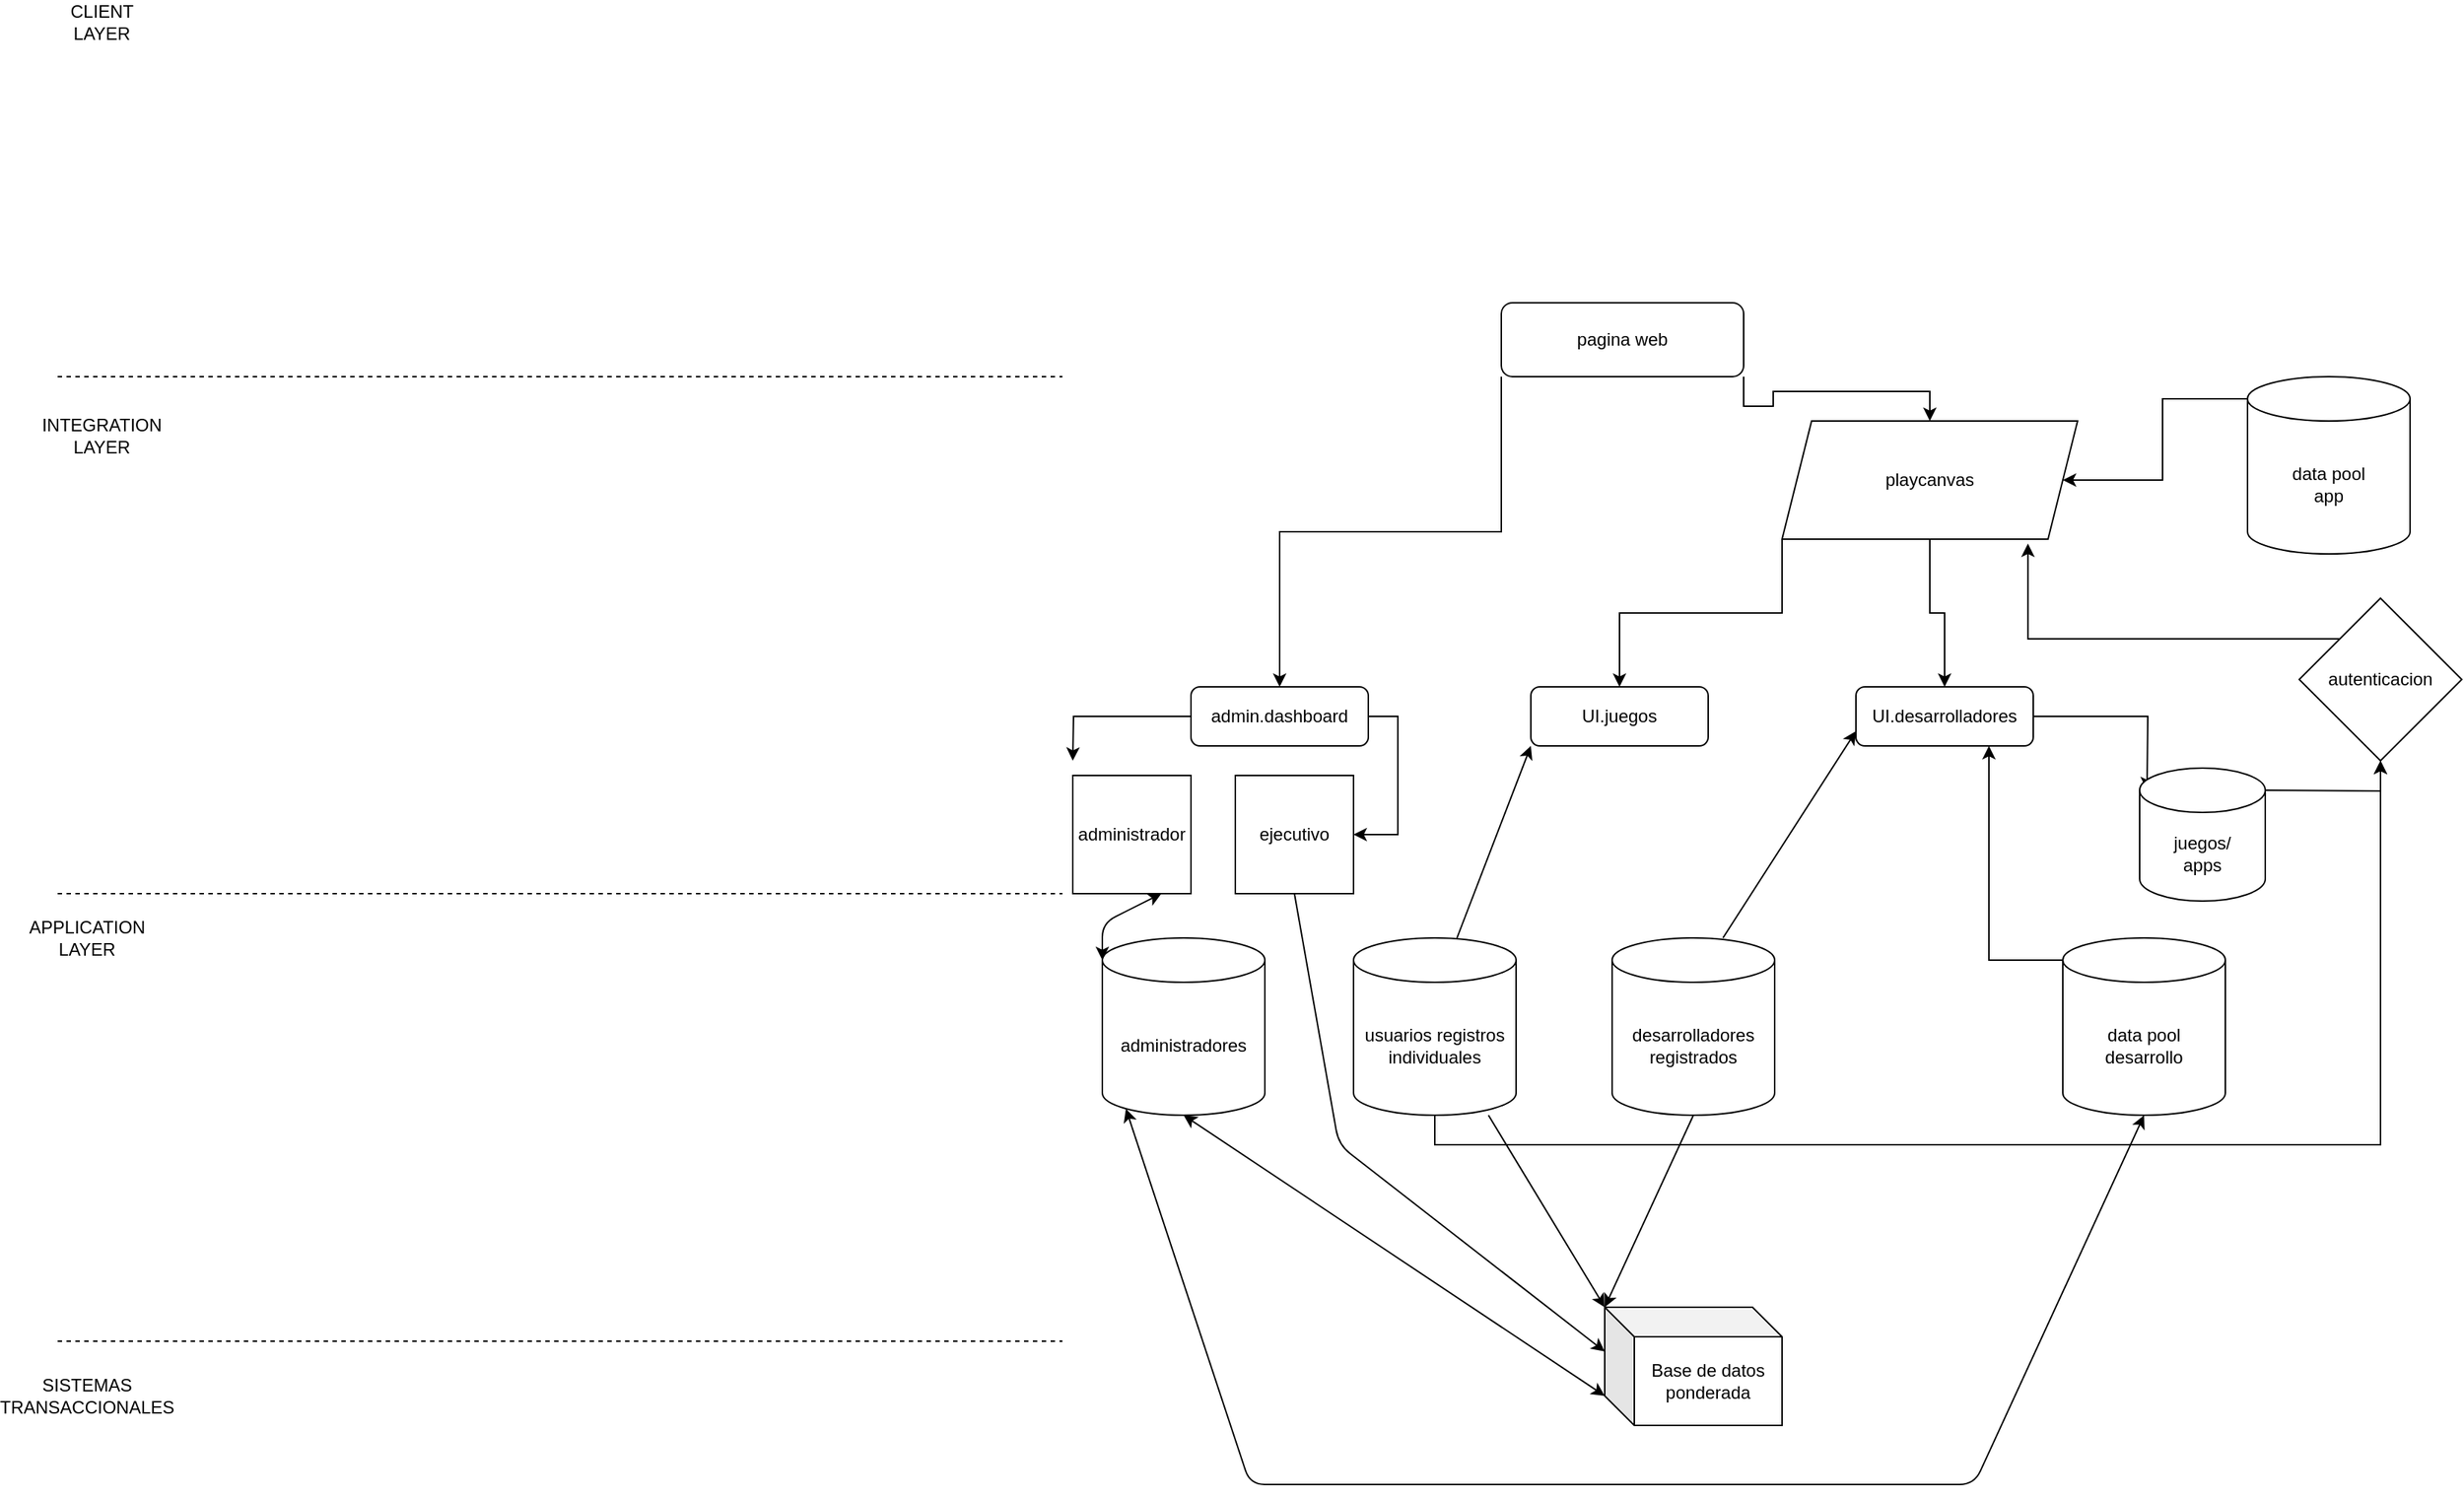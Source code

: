 <mxfile version="13.9.2" type="github">
  <diagram id="C5RBs43oDa-KdzZeNtuy" name="Page-1">
    <mxGraphModel dx="3390" dy="974" grid="1" gridSize="10" guides="1" tooltips="1" connect="1" arrows="1" fold="1" page="1" pageScale="1" pageWidth="827" pageHeight="1169" math="0" shadow="0">
      <root>
        <mxCell id="WIyWlLk6GJQsqaUBKTNV-0" />
        <mxCell id="WIyWlLk6GJQsqaUBKTNV-1" parent="WIyWlLk6GJQsqaUBKTNV-0" />
        <mxCell id="5yJbUJM4uxWNwQ9DWQAu-32" style="edgeStyle=orthogonalEdgeStyle;rounded=0;orthogonalLoop=1;jettySize=auto;html=1;exitX=0;exitY=0.5;exitDx=0;exitDy=0;" parent="WIyWlLk6GJQsqaUBKTNV-1" source="WIyWlLk6GJQsqaUBKTNV-3" edge="1">
          <mxGeometry relative="1" as="geometry">
            <mxPoint x="-113" y="540" as="targetPoint" />
          </mxGeometry>
        </mxCell>
        <mxCell id="5yJbUJM4uxWNwQ9DWQAu-33" style="edgeStyle=orthogonalEdgeStyle;rounded=0;orthogonalLoop=1;jettySize=auto;html=1;exitX=1;exitY=0.5;exitDx=0;exitDy=0;entryX=1;entryY=0.5;entryDx=0;entryDy=0;" parent="WIyWlLk6GJQsqaUBKTNV-1" source="WIyWlLk6GJQsqaUBKTNV-3" target="5yJbUJM4uxWNwQ9DWQAu-31" edge="1">
          <mxGeometry relative="1" as="geometry" />
        </mxCell>
        <mxCell id="WIyWlLk6GJQsqaUBKTNV-3" value="admin.dashboard " style="rounded=1;whiteSpace=wrap;html=1;fontSize=12;glass=0;strokeWidth=1;shadow=0;" parent="WIyWlLk6GJQsqaUBKTNV-1" vertex="1">
          <mxGeometry x="-33" y="490" width="120" height="40" as="geometry" />
        </mxCell>
        <mxCell id="5yJbUJM4uxWNwQ9DWQAu-0" value="UI.juegos" style="rounded=1;whiteSpace=wrap;html=1;fontSize=12;glass=0;strokeWidth=1;shadow=0;" parent="WIyWlLk6GJQsqaUBKTNV-1" vertex="1">
          <mxGeometry x="197" y="490" width="120" height="40" as="geometry" />
        </mxCell>
        <mxCell id="5yJbUJM4uxWNwQ9DWQAu-40" style="edgeStyle=orthogonalEdgeStyle;rounded=0;orthogonalLoop=1;jettySize=auto;html=1;exitX=1;exitY=0.5;exitDx=0;exitDy=0;" parent="WIyWlLk6GJQsqaUBKTNV-1" source="5yJbUJM4uxWNwQ9DWQAu-1" edge="1">
          <mxGeometry relative="1" as="geometry">
            <mxPoint x="614" y="560.0" as="targetPoint" />
          </mxGeometry>
        </mxCell>
        <mxCell id="5yJbUJM4uxWNwQ9DWQAu-1" value="UI.desarrolladores" style="rounded=1;whiteSpace=wrap;html=1;fontSize=12;glass=0;strokeWidth=1;shadow=0;" parent="WIyWlLk6GJQsqaUBKTNV-1" vertex="1">
          <mxGeometry x="417" y="490" width="120" height="40" as="geometry" />
        </mxCell>
        <mxCell id="5yJbUJM4uxWNwQ9DWQAu-3" value="&lt;div&gt;Base de datos &lt;br&gt;&lt;/div&gt;&lt;div&gt;ponderada&lt;br&gt;&lt;/div&gt;" style="shape=cube;whiteSpace=wrap;html=1;boundedLbl=1;backgroundOutline=1;darkOpacity=0.05;darkOpacity2=0.1;" parent="WIyWlLk6GJQsqaUBKTNV-1" vertex="1">
          <mxGeometry x="247" y="910" width="120" height="80" as="geometry" />
        </mxCell>
        <mxCell id="5yJbUJM4uxWNwQ9DWQAu-44" style="edgeStyle=orthogonalEdgeStyle;rounded=0;orthogonalLoop=1;jettySize=auto;html=1;exitX=0.5;exitY=1;exitDx=0;exitDy=0;exitPerimeter=0;" parent="WIyWlLk6GJQsqaUBKTNV-1" source="5yJbUJM4uxWNwQ9DWQAu-5" target="5yJbUJM4uxWNwQ9DWQAu-38" edge="1">
          <mxGeometry relative="1" as="geometry" />
        </mxCell>
        <mxCell id="5yJbUJM4uxWNwQ9DWQAu-5" value="usuarios registros individuales" style="shape=cylinder3;whiteSpace=wrap;html=1;boundedLbl=1;backgroundOutline=1;size=15;" parent="WIyWlLk6GJQsqaUBKTNV-1" vertex="1">
          <mxGeometry x="77" y="660" width="110" height="120" as="geometry" />
        </mxCell>
        <mxCell id="5yJbUJM4uxWNwQ9DWQAu-6" value="&lt;div&gt;desarrolladores&lt;/div&gt;&lt;div&gt;registrados&lt;br&gt;&lt;/div&gt;" style="shape=cylinder3;whiteSpace=wrap;html=1;boundedLbl=1;backgroundOutline=1;size=15;" parent="WIyWlLk6GJQsqaUBKTNV-1" vertex="1">
          <mxGeometry x="252" y="660" width="110" height="120" as="geometry" />
        </mxCell>
        <mxCell id="5yJbUJM4uxWNwQ9DWQAu-26" style="edgeStyle=orthogonalEdgeStyle;rounded=0;orthogonalLoop=1;jettySize=auto;html=1;exitX=0;exitY=0;exitDx=0;exitDy=15;exitPerimeter=0;entryX=1;entryY=0.5;entryDx=0;entryDy=0;" parent="WIyWlLk6GJQsqaUBKTNV-1" source="5yJbUJM4uxWNwQ9DWQAu-7" target="5yJbUJM4uxWNwQ9DWQAu-22" edge="1">
          <mxGeometry relative="1" as="geometry" />
        </mxCell>
        <mxCell id="5yJbUJM4uxWNwQ9DWQAu-7" value="&lt;div&gt;data pool&lt;/div&gt;&lt;div&gt;app&lt;br&gt;&lt;/div&gt;" style="shape=cylinder3;whiteSpace=wrap;html=1;boundedLbl=1;backgroundOutline=1;size=15;" parent="WIyWlLk6GJQsqaUBKTNV-1" vertex="1">
          <mxGeometry x="682" y="280" width="110" height="120" as="geometry" />
        </mxCell>
        <mxCell id="5yJbUJM4uxWNwQ9DWQAu-27" style="edgeStyle=orthogonalEdgeStyle;rounded=0;orthogonalLoop=1;jettySize=auto;html=1;exitX=0;exitY=0;exitDx=0;exitDy=15;exitPerimeter=0;entryX=0.75;entryY=1;entryDx=0;entryDy=0;" parent="WIyWlLk6GJQsqaUBKTNV-1" source="5yJbUJM4uxWNwQ9DWQAu-8" target="5yJbUJM4uxWNwQ9DWQAu-1" edge="1">
          <mxGeometry relative="1" as="geometry" />
        </mxCell>
        <mxCell id="5yJbUJM4uxWNwQ9DWQAu-8" value="&lt;div&gt;data pool&lt;/div&gt;&lt;div&gt;desarrollo&lt;br&gt;&lt;/div&gt;" style="shape=cylinder3;whiteSpace=wrap;html=1;boundedLbl=1;backgroundOutline=1;size=15;" parent="WIyWlLk6GJQsqaUBKTNV-1" vertex="1">
          <mxGeometry x="557" y="660" width="110" height="120" as="geometry" />
        </mxCell>
        <mxCell id="5yJbUJM4uxWNwQ9DWQAu-9" value="administradores" style="shape=cylinder3;whiteSpace=wrap;html=1;boundedLbl=1;backgroundOutline=1;size=15;" parent="WIyWlLk6GJQsqaUBKTNV-1" vertex="1">
          <mxGeometry x="-93" y="660" width="110" height="120" as="geometry" />
        </mxCell>
        <mxCell id="5yJbUJM4uxWNwQ9DWQAu-10" value="" style="endArrow=classic;html=1;entryX=0;entryY=0;entryDx=0;entryDy=0;entryPerimeter=0;" parent="WIyWlLk6GJQsqaUBKTNV-1" source="5yJbUJM4uxWNwQ9DWQAu-5" target="5yJbUJM4uxWNwQ9DWQAu-3" edge="1">
          <mxGeometry width="50" height="50" relative="1" as="geometry">
            <mxPoint x="147" y="720" as="sourcePoint" />
            <mxPoint x="197" y="670" as="targetPoint" />
          </mxGeometry>
        </mxCell>
        <mxCell id="5yJbUJM4uxWNwQ9DWQAu-12" value="" style="endArrow=classic;html=1;entryX=0;entryY=0;entryDx=0;entryDy=0;entryPerimeter=0;exitX=0.5;exitY=1;exitDx=0;exitDy=0;exitPerimeter=0;" parent="WIyWlLk6GJQsqaUBKTNV-1" source="5yJbUJM4uxWNwQ9DWQAu-6" target="5yJbUJM4uxWNwQ9DWQAu-3" edge="1">
          <mxGeometry width="50" height="50" relative="1" as="geometry">
            <mxPoint x="178.316" y="790" as="sourcePoint" />
            <mxPoint x="257" y="920" as="targetPoint" />
          </mxGeometry>
        </mxCell>
        <mxCell id="5yJbUJM4uxWNwQ9DWQAu-14" value="" style="endArrow=classic;html=1;exitX=0.5;exitY=0;exitDx=0;exitDy=0;exitPerimeter=0;" parent="WIyWlLk6GJQsqaUBKTNV-1" edge="1">
          <mxGeometry width="50" height="50" relative="1" as="geometry">
            <mxPoint x="147" y="660" as="sourcePoint" />
            <mxPoint x="197" y="530" as="targetPoint" />
          </mxGeometry>
        </mxCell>
        <mxCell id="5yJbUJM4uxWNwQ9DWQAu-15" value="" style="endArrow=classic;html=1;exitX=0.5;exitY=0;exitDx=0;exitDy=0;exitPerimeter=0;entryX=0;entryY=0.75;entryDx=0;entryDy=0;" parent="WIyWlLk6GJQsqaUBKTNV-1" target="5yJbUJM4uxWNwQ9DWQAu-1" edge="1">
          <mxGeometry width="50" height="50" relative="1" as="geometry">
            <mxPoint x="327" y="660" as="sourcePoint" />
            <mxPoint x="444.647" y="340" as="targetPoint" />
          </mxGeometry>
        </mxCell>
        <mxCell id="5yJbUJM4uxWNwQ9DWQAu-16" value="" style="endArrow=classic;startArrow=classic;html=1;exitX=0.5;exitY=1;exitDx=0;exitDy=0;exitPerimeter=0;entryX=0;entryY=0;entryDx=0;entryDy=60;entryPerimeter=0;" parent="WIyWlLk6GJQsqaUBKTNV-1" source="5yJbUJM4uxWNwQ9DWQAu-9" target="5yJbUJM4uxWNwQ9DWQAu-3" edge="1">
          <mxGeometry width="50" height="50" relative="1" as="geometry">
            <mxPoint x="-3" y="840" as="sourcePoint" />
            <mxPoint x="47" y="790" as="targetPoint" />
          </mxGeometry>
        </mxCell>
        <mxCell id="5yJbUJM4uxWNwQ9DWQAu-21" style="edgeStyle=orthogonalEdgeStyle;rounded=0;orthogonalLoop=1;jettySize=auto;html=1;exitX=0;exitY=1;exitDx=0;exitDy=0;entryX=0.5;entryY=0;entryDx=0;entryDy=0;" parent="WIyWlLk6GJQsqaUBKTNV-1" source="5yJbUJM4uxWNwQ9DWQAu-20" target="WIyWlLk6GJQsqaUBKTNV-3" edge="1">
          <mxGeometry relative="1" as="geometry" />
        </mxCell>
        <mxCell id="5yJbUJM4uxWNwQ9DWQAu-25" style="edgeStyle=orthogonalEdgeStyle;rounded=0;orthogonalLoop=1;jettySize=auto;html=1;exitX=1;exitY=1;exitDx=0;exitDy=0;" parent="WIyWlLk6GJQsqaUBKTNV-1" source="5yJbUJM4uxWNwQ9DWQAu-20" target="5yJbUJM4uxWNwQ9DWQAu-22" edge="1">
          <mxGeometry relative="1" as="geometry" />
        </mxCell>
        <mxCell id="5yJbUJM4uxWNwQ9DWQAu-20" value="pagina web" style="rounded=1;whiteSpace=wrap;html=1;" parent="WIyWlLk6GJQsqaUBKTNV-1" vertex="1">
          <mxGeometry x="177" y="230" width="164" height="50" as="geometry" />
        </mxCell>
        <mxCell id="5yJbUJM4uxWNwQ9DWQAu-23" style="edgeStyle=orthogonalEdgeStyle;rounded=0;orthogonalLoop=1;jettySize=auto;html=1;entryX=0.5;entryY=0;entryDx=0;entryDy=0;" parent="WIyWlLk6GJQsqaUBKTNV-1" source="5yJbUJM4uxWNwQ9DWQAu-22" target="5yJbUJM4uxWNwQ9DWQAu-1" edge="1">
          <mxGeometry relative="1" as="geometry" />
        </mxCell>
        <mxCell id="5yJbUJM4uxWNwQ9DWQAu-24" style="edgeStyle=orthogonalEdgeStyle;rounded=0;orthogonalLoop=1;jettySize=auto;html=1;exitX=0;exitY=1;exitDx=0;exitDy=0;entryX=0.5;entryY=0;entryDx=0;entryDy=0;" parent="WIyWlLk6GJQsqaUBKTNV-1" source="5yJbUJM4uxWNwQ9DWQAu-22" target="5yJbUJM4uxWNwQ9DWQAu-0" edge="1">
          <mxGeometry relative="1" as="geometry" />
        </mxCell>
        <mxCell id="5yJbUJM4uxWNwQ9DWQAu-22" value="playcanvas" style="shape=parallelogram;perimeter=parallelogramPerimeter;whiteSpace=wrap;html=1;fixedSize=1;" parent="WIyWlLk6GJQsqaUBKTNV-1" vertex="1">
          <mxGeometry x="367" y="310" width="200" height="80" as="geometry" />
        </mxCell>
        <mxCell id="5yJbUJM4uxWNwQ9DWQAu-30" value="administrador" style="whiteSpace=wrap;html=1;aspect=fixed;" parent="WIyWlLk6GJQsqaUBKTNV-1" vertex="1">
          <mxGeometry x="-113" y="550" width="80" height="80" as="geometry" />
        </mxCell>
        <mxCell id="5yJbUJM4uxWNwQ9DWQAu-31" value="ejecutivo" style="whiteSpace=wrap;html=1;aspect=fixed;" parent="WIyWlLk6GJQsqaUBKTNV-1" vertex="1">
          <mxGeometry x="-3" y="550" width="80" height="80" as="geometry" />
        </mxCell>
        <mxCell id="5yJbUJM4uxWNwQ9DWQAu-34" value="" style="endArrow=classic;startArrow=classic;html=1;entryX=0.75;entryY=1;entryDx=0;entryDy=0;exitX=0;exitY=0;exitDx=0;exitDy=15;exitPerimeter=0;" parent="WIyWlLk6GJQsqaUBKTNV-1" source="5yJbUJM4uxWNwQ9DWQAu-9" target="5yJbUJM4uxWNwQ9DWQAu-30" edge="1">
          <mxGeometry width="50" height="50" relative="1" as="geometry">
            <mxPoint x="157" y="780" as="sourcePoint" />
            <mxPoint x="207" y="730" as="targetPoint" />
            <Array as="points">
              <mxPoint x="-93" y="650" />
            </Array>
          </mxGeometry>
        </mxCell>
        <mxCell id="5yJbUJM4uxWNwQ9DWQAu-35" value="" style="endArrow=classic;startArrow=classic;html=1;exitX=0.145;exitY=1;exitDx=0;exitDy=-4.35;exitPerimeter=0;entryX=0.5;entryY=1;entryDx=0;entryDy=0;entryPerimeter=0;" parent="WIyWlLk6GJQsqaUBKTNV-1" source="5yJbUJM4uxWNwQ9DWQAu-9" target="5yJbUJM4uxWNwQ9DWQAu-8" edge="1">
          <mxGeometry width="50" height="50" relative="1" as="geometry">
            <mxPoint x="157" y="780" as="sourcePoint" />
            <mxPoint x="207" y="730" as="targetPoint" />
            <Array as="points">
              <mxPoint x="7" y="1030" />
              <mxPoint x="497" y="1030" />
            </Array>
          </mxGeometry>
        </mxCell>
        <mxCell id="5yJbUJM4uxWNwQ9DWQAu-37" value="" style="endArrow=classic;html=1;exitX=0.5;exitY=1;exitDx=0;exitDy=0;entryX=0;entryY=0;entryDx=0;entryDy=30;entryPerimeter=0;" parent="WIyWlLk6GJQsqaUBKTNV-1" source="5yJbUJM4uxWNwQ9DWQAu-31" target="5yJbUJM4uxWNwQ9DWQAu-3" edge="1">
          <mxGeometry width="50" height="50" relative="1" as="geometry">
            <mxPoint x="157" y="780" as="sourcePoint" />
            <mxPoint x="207" y="730" as="targetPoint" />
            <Array as="points">
              <mxPoint x="67" y="800" />
            </Array>
          </mxGeometry>
        </mxCell>
        <mxCell id="5yJbUJM4uxWNwQ9DWQAu-42" style="edgeStyle=orthogonalEdgeStyle;rounded=0;orthogonalLoop=1;jettySize=auto;html=1;exitX=0;exitY=0;exitDx=0;exitDy=0;entryX=0.832;entryY=1.038;entryDx=0;entryDy=0;entryPerimeter=0;" parent="WIyWlLk6GJQsqaUBKTNV-1" source="5yJbUJM4uxWNwQ9DWQAu-38" target="5yJbUJM4uxWNwQ9DWQAu-22" edge="1">
          <mxGeometry relative="1" as="geometry" />
        </mxCell>
        <mxCell id="5yJbUJM4uxWNwQ9DWQAu-38" value="autenticacion" style="rhombus;whiteSpace=wrap;html=1;" parent="WIyWlLk6GJQsqaUBKTNV-1" vertex="1">
          <mxGeometry x="717" y="430" width="110" height="110" as="geometry" />
        </mxCell>
        <mxCell id="5yJbUJM4uxWNwQ9DWQAu-41" style="edgeStyle=orthogonalEdgeStyle;rounded=0;orthogonalLoop=1;jettySize=auto;html=1;exitX=1;exitY=0.5;exitDx=0;exitDy=0;entryX=0.5;entryY=1;entryDx=0;entryDy=0;" parent="WIyWlLk6GJQsqaUBKTNV-1" target="5yJbUJM4uxWNwQ9DWQAu-38" edge="1">
          <mxGeometry relative="1" as="geometry">
            <mxPoint x="694" y="560" as="sourcePoint" />
          </mxGeometry>
        </mxCell>
        <mxCell id="5yJbUJM4uxWNwQ9DWQAu-43" value="&lt;div&gt;juegos/&lt;/div&gt;&lt;div&gt;apps&lt;br&gt;&lt;/div&gt;" style="shape=cylinder3;whiteSpace=wrap;html=1;boundedLbl=1;backgroundOutline=1;size=15;" parent="WIyWlLk6GJQsqaUBKTNV-1" vertex="1">
          <mxGeometry x="609" y="545" width="85" height="90" as="geometry" />
        </mxCell>
        <mxCell id="5yJbUJM4uxWNwQ9DWQAu-45" value="" style="endArrow=none;dashed=1;html=1;" parent="WIyWlLk6GJQsqaUBKTNV-1" edge="1">
          <mxGeometry width="50" height="50" relative="1" as="geometry">
            <mxPoint x="-800" y="933" as="sourcePoint" />
            <mxPoint x="-120" y="933" as="targetPoint" />
          </mxGeometry>
        </mxCell>
        <mxCell id="5yJbUJM4uxWNwQ9DWQAu-46" value="" style="endArrow=none;dashed=1;html=1;" parent="WIyWlLk6GJQsqaUBKTNV-1" edge="1">
          <mxGeometry width="50" height="50" relative="1" as="geometry">
            <mxPoint x="-800" y="630" as="sourcePoint" />
            <mxPoint x="-120.0" y="630" as="targetPoint" />
          </mxGeometry>
        </mxCell>
        <mxCell id="5yJbUJM4uxWNwQ9DWQAu-47" value="" style="endArrow=none;dashed=1;html=1;" parent="WIyWlLk6GJQsqaUBKTNV-1" edge="1">
          <mxGeometry width="50" height="50" relative="1" as="geometry">
            <mxPoint x="-800" y="280" as="sourcePoint" />
            <mxPoint x="-120.0" y="280" as="targetPoint" />
          </mxGeometry>
        </mxCell>
        <mxCell id="5yJbUJM4uxWNwQ9DWQAu-49" value="SISTEMAS TRANSACCIONALES" style="text;html=1;strokeColor=none;fillColor=none;align=center;verticalAlign=middle;whiteSpace=wrap;rounded=0;" parent="WIyWlLk6GJQsqaUBKTNV-1" vertex="1">
          <mxGeometry x="-800" y="960" width="40" height="20" as="geometry" />
        </mxCell>
        <mxCell id="5yJbUJM4uxWNwQ9DWQAu-51" value="&lt;div&gt;APPLICATION &lt;br&gt;&lt;/div&gt;&lt;div&gt;LAYER&lt;br&gt;&lt;/div&gt;" style="text;html=1;strokeColor=none;fillColor=none;align=center;verticalAlign=middle;whiteSpace=wrap;rounded=0;" parent="WIyWlLk6GJQsqaUBKTNV-1" vertex="1">
          <mxGeometry x="-800" y="650" width="40" height="20" as="geometry" />
        </mxCell>
        <mxCell id="5yJbUJM4uxWNwQ9DWQAu-52" value="INTEGRATION LAYER" style="text;html=1;strokeColor=none;fillColor=none;align=center;verticalAlign=middle;whiteSpace=wrap;rounded=0;" parent="WIyWlLk6GJQsqaUBKTNV-1" vertex="1">
          <mxGeometry x="-790" y="310" width="40" height="20" as="geometry" />
        </mxCell>
        <mxCell id="5yJbUJM4uxWNwQ9DWQAu-53" value="CLIENT LAYER" style="text;html=1;strokeColor=none;fillColor=none;align=center;verticalAlign=middle;whiteSpace=wrap;rounded=0;" parent="WIyWlLk6GJQsqaUBKTNV-1" vertex="1">
          <mxGeometry x="-790" y="30" width="40" height="20" as="geometry" />
        </mxCell>
      </root>
    </mxGraphModel>
  </diagram>
</mxfile>
